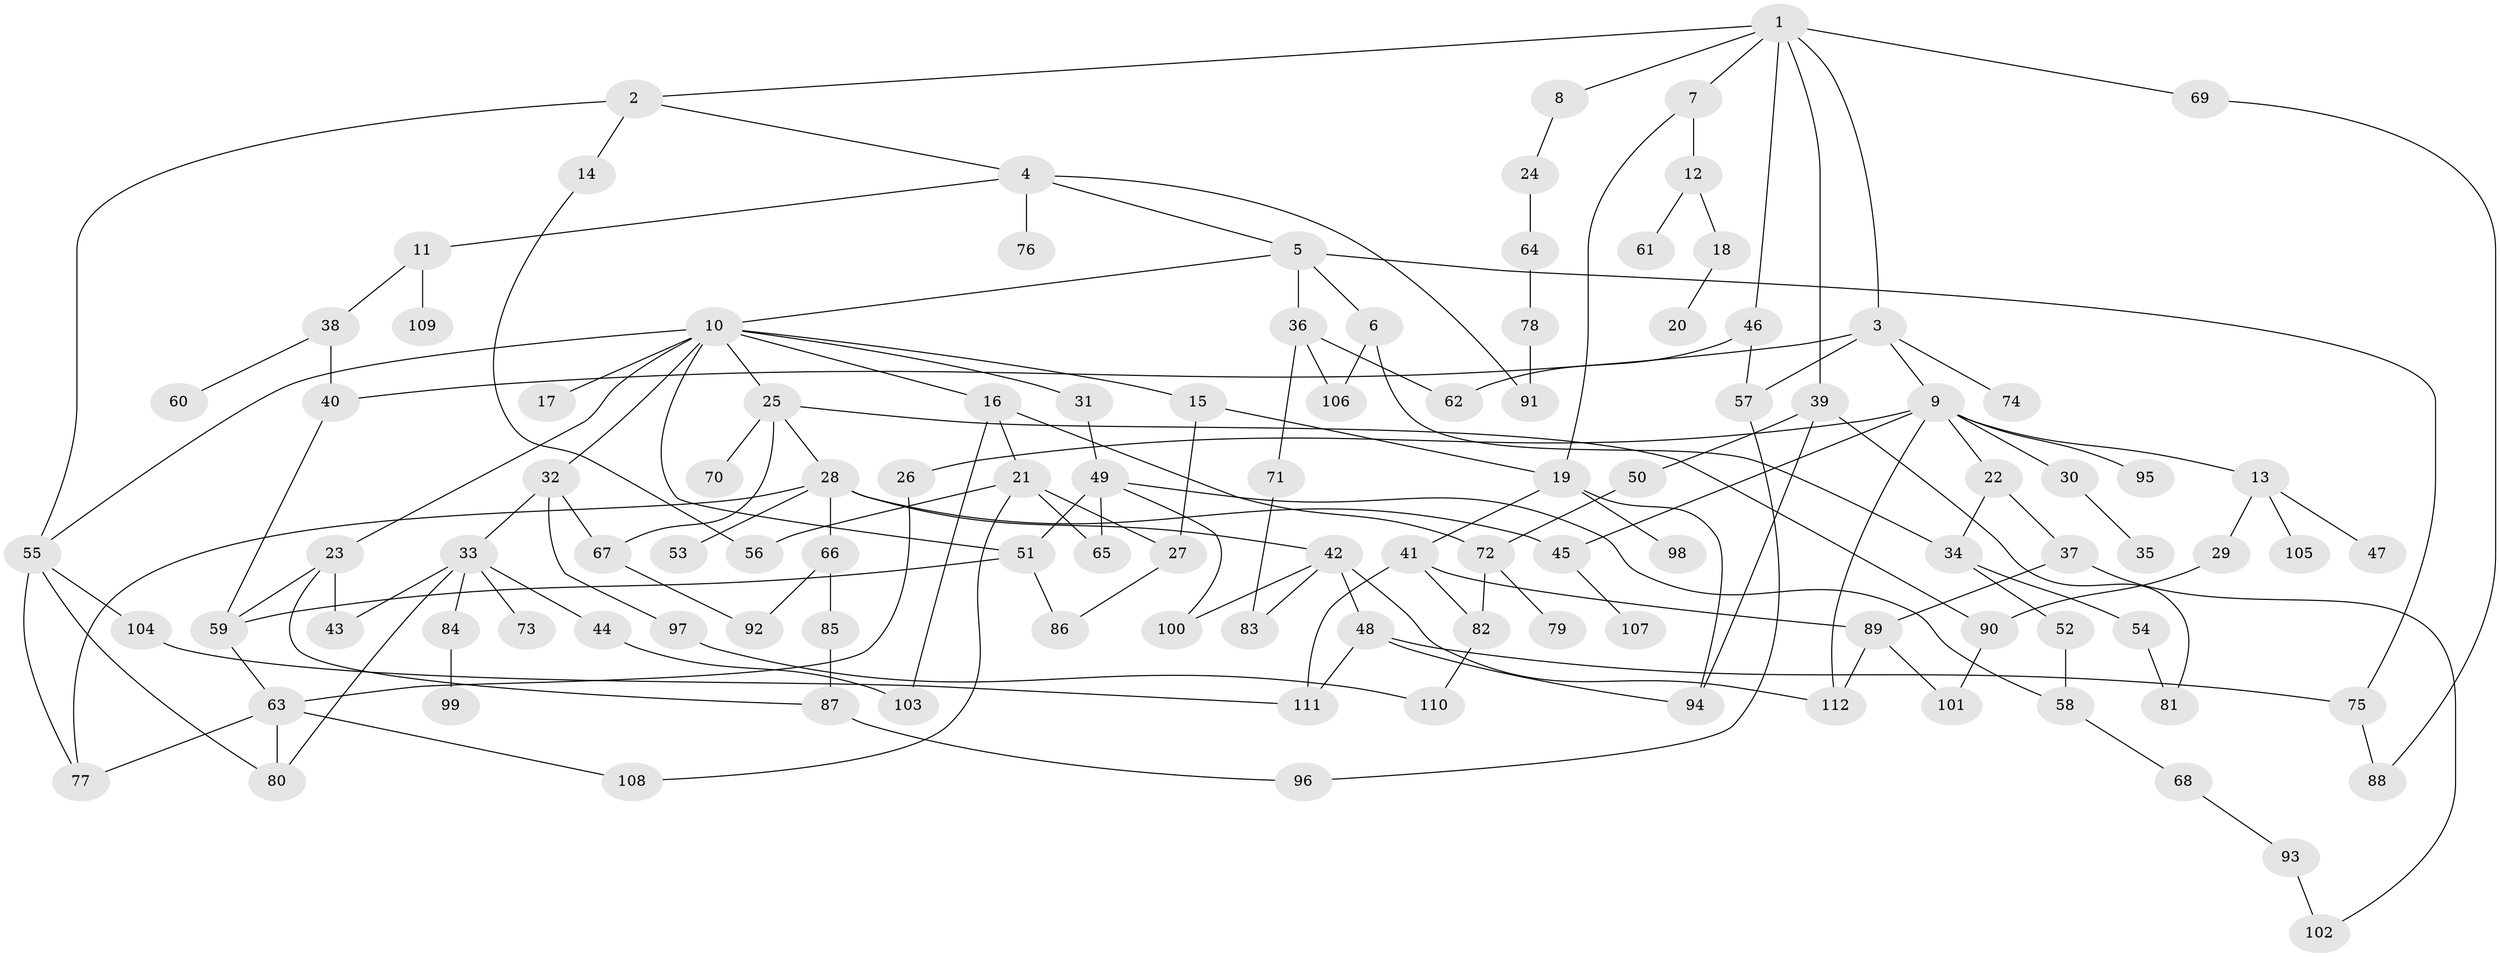 // coarse degree distribution, {8: 0.012987012987012988, 4: 0.12987012987012986, 6: 0.06493506493506493, 5: 0.1038961038961039, 2: 0.2727272727272727, 9: 0.012987012987012988, 13: 0.012987012987012988, 3: 0.16883116883116883, 1: 0.2077922077922078, 7: 0.012987012987012988}
// Generated by graph-tools (version 1.1) at 2025/23/03/03/25 07:23:32]
// undirected, 112 vertices, 158 edges
graph export_dot {
graph [start="1"]
  node [color=gray90,style=filled];
  1;
  2;
  3;
  4;
  5;
  6;
  7;
  8;
  9;
  10;
  11;
  12;
  13;
  14;
  15;
  16;
  17;
  18;
  19;
  20;
  21;
  22;
  23;
  24;
  25;
  26;
  27;
  28;
  29;
  30;
  31;
  32;
  33;
  34;
  35;
  36;
  37;
  38;
  39;
  40;
  41;
  42;
  43;
  44;
  45;
  46;
  47;
  48;
  49;
  50;
  51;
  52;
  53;
  54;
  55;
  56;
  57;
  58;
  59;
  60;
  61;
  62;
  63;
  64;
  65;
  66;
  67;
  68;
  69;
  70;
  71;
  72;
  73;
  74;
  75;
  76;
  77;
  78;
  79;
  80;
  81;
  82;
  83;
  84;
  85;
  86;
  87;
  88;
  89;
  90;
  91;
  92;
  93;
  94;
  95;
  96;
  97;
  98;
  99;
  100;
  101;
  102;
  103;
  104;
  105;
  106;
  107;
  108;
  109;
  110;
  111;
  112;
  1 -- 2;
  1 -- 3;
  1 -- 7;
  1 -- 8;
  1 -- 39;
  1 -- 46;
  1 -- 69;
  2 -- 4;
  2 -- 14;
  2 -- 55;
  3 -- 9;
  3 -- 57;
  3 -- 74;
  3 -- 40;
  4 -- 5;
  4 -- 11;
  4 -- 76;
  4 -- 91;
  5 -- 6;
  5 -- 10;
  5 -- 36;
  5 -- 75;
  6 -- 106;
  6 -- 34;
  7 -- 12;
  7 -- 19;
  8 -- 24;
  9 -- 13;
  9 -- 22;
  9 -- 26;
  9 -- 30;
  9 -- 95;
  9 -- 112;
  9 -- 45;
  10 -- 15;
  10 -- 16;
  10 -- 17;
  10 -- 23;
  10 -- 25;
  10 -- 31;
  10 -- 32;
  10 -- 51;
  10 -- 55;
  11 -- 38;
  11 -- 109;
  12 -- 18;
  12 -- 61;
  13 -- 29;
  13 -- 47;
  13 -- 105;
  14 -- 56;
  15 -- 19;
  15 -- 27;
  16 -- 21;
  16 -- 103;
  16 -- 72;
  18 -- 20;
  19 -- 41;
  19 -- 94;
  19 -- 98;
  21 -- 56;
  21 -- 65;
  21 -- 27;
  21 -- 108;
  22 -- 34;
  22 -- 37;
  23 -- 59;
  23 -- 43;
  23 -- 87;
  24 -- 64;
  25 -- 28;
  25 -- 67;
  25 -- 70;
  25 -- 90;
  26 -- 63;
  27 -- 86;
  28 -- 42;
  28 -- 45;
  28 -- 53;
  28 -- 66;
  28 -- 77;
  29 -- 90;
  30 -- 35;
  31 -- 49;
  32 -- 33;
  32 -- 97;
  32 -- 67;
  33 -- 43;
  33 -- 44;
  33 -- 73;
  33 -- 84;
  33 -- 80;
  34 -- 52;
  34 -- 54;
  36 -- 71;
  36 -- 62;
  36 -- 106;
  37 -- 89;
  37 -- 102;
  38 -- 40;
  38 -- 60;
  39 -- 50;
  39 -- 81;
  39 -- 94;
  40 -- 59;
  41 -- 89;
  41 -- 82;
  41 -- 111;
  42 -- 48;
  42 -- 83;
  42 -- 112;
  42 -- 100;
  44 -- 103;
  45 -- 107;
  46 -- 62;
  46 -- 57;
  48 -- 111;
  48 -- 75;
  48 -- 94;
  49 -- 100;
  49 -- 65;
  49 -- 51;
  49 -- 58;
  50 -- 72;
  51 -- 86;
  51 -- 59;
  52 -- 58;
  54 -- 81;
  55 -- 80;
  55 -- 104;
  55 -- 77;
  57 -- 96;
  58 -- 68;
  59 -- 63;
  63 -- 77;
  63 -- 108;
  63 -- 80;
  64 -- 78;
  66 -- 85;
  66 -- 92;
  67 -- 92;
  68 -- 93;
  69 -- 88;
  71 -- 83;
  72 -- 79;
  72 -- 82;
  75 -- 88;
  78 -- 91;
  82 -- 110;
  84 -- 99;
  85 -- 87;
  87 -- 96;
  89 -- 101;
  89 -- 112;
  90 -- 101;
  93 -- 102;
  97 -- 110;
  104 -- 111;
}
